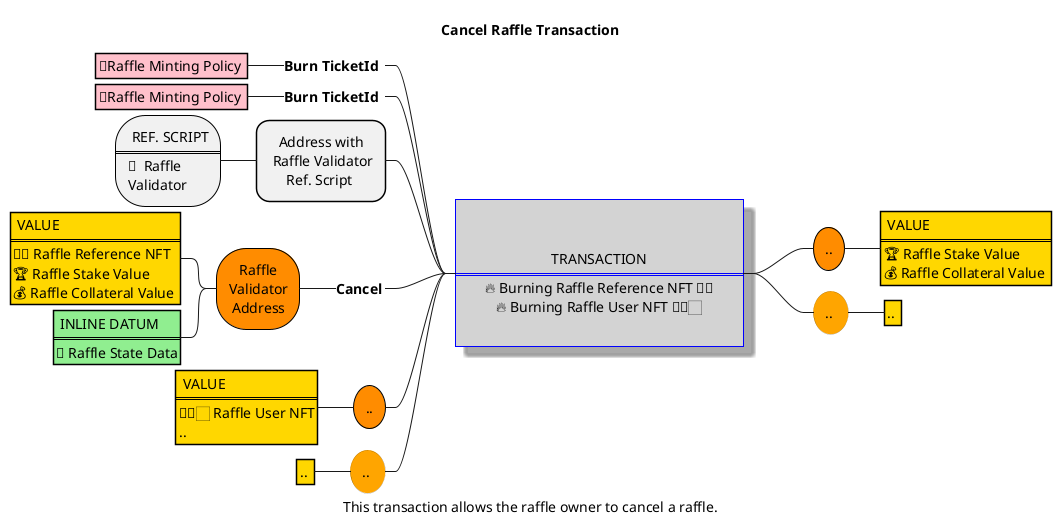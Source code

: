 @startmindmap Mindmap-Cancel


<style>
mindmapDiagram {
    node   {
        LineColor black
        Padding 12
        Margin 3
        HorizontalAlignment center
        .mandatory {
            BackgroundColor darkorange
            RoundCorner 60
            MaximumWidth 100
            LineThickness 1
        }
        .opt {
            BackgroundColor orange
            RoundCorner 60
            LineThickness 0
        }
        .datum {
            HorizontalAlignment left
            RoundCorner 0
            BackgroundColor lightgreen
            Padding 3
        }
        .ref {
            HorizontalAlignment left
            RoundCorner 60
            MaximumWidth 100
            LineThickness 1
        }
        .value {
            HorizontalAlignment left
            RoundCorner 0
            BackgroundColor gold
            Padding 3
        }
        .minting {
            HorizontalAlignment left
            RoundCorner 0
            BackgroundColor pink
            Padding 3
        }
    }

    rootNode {
        Padding 30
        Margin 20
        LineColor blue
        BackgroundColor lightgrey
        LineThickness 1.0
        RoundCorner 0
        Shadowing 10.0
    }
}
</style>


title Cancel Raffle Transaction
caption  This transaction allows the raffle owner to cancel a raffle.

' 🔥
' 🎫
' 🎟️
'🏆
'🔗
' 

*:
TRANSACTION
====
🔥 Burning Raffle Reference NFT 🎫🔗
🔥 Burning Raffle User NFT 🎫👦🏻;



left side
**_  **Burn TicketId **
*** 📜Raffle Minting Policy <<minting>>
**_  **Burn TicketId **
*** 📜Raffle Minting Policy <<minting>>
** Address with\n Raffle Validator\nRef. Script 
***: REF. SCRIPT
====
🧾  Raffle Validator ; <<ref>>

**_  **Cancel**
*** Raffle Validator \nAddress <<mandatory>>
****: VALUE
====
🎫🔗 Raffle Reference NFT
🏆 Raffle Stake Value 
💰 Raffle Collateral Value ; <<value>>
****: INLINE DATUM
====
📝 Raffle State Data; <<datum>>

** .. <<mandatory>>
***: VALUE
====
🎫👦🏻 Raffle User NFT
..;<<value>>

** .. <<opt>>
*** .. <<value>>

right side

** .. <<mandatory>>
***: VALUE
====
🏆 Raffle Stake Value 
💰 Raffle Collateral Value ; <<value>>

** .. <<opt>>
*** .. <<value>>

' legend
'  burning 🔥
'  minting 🔨
'  datum  📝
'  ticket user NFT 🎫👦🏻
'  ticket reference NFT 🎫🔗
'  raffle user NFT 🎟️👦🏻
'  raffle reference NFT 🎟️🔗
'🏆💰🧾📜📃
' end legend




@endmindmap
